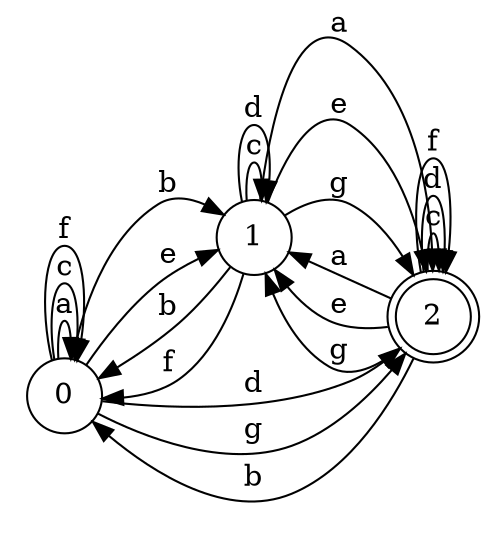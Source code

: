 digraph n3_8 {
__start0 [label="" shape="none"];

rankdir=LR;
size="8,5";

s0 [style="filled", color="black", fillcolor="white" shape="circle", label="0"];
s1 [style="filled", color="black", fillcolor="white" shape="circle", label="1"];
s2 [style="rounded,filled", color="black", fillcolor="white" shape="doublecircle", label="2"];
s0 -> s0 [label="a"];
s0 -> s1 [label="b"];
s0 -> s0 [label="c"];
s0 -> s2 [label="d"];
s0 -> s1 [label="e"];
s0 -> s0 [label="f"];
s0 -> s2 [label="g"];
s1 -> s2 [label="a"];
s1 -> s0 [label="b"];
s1 -> s1 [label="c"];
s1 -> s1 [label="d"];
s1 -> s2 [label="e"];
s1 -> s0 [label="f"];
s1 -> s2 [label="g"];
s2 -> s1 [label="a"];
s2 -> s0 [label="b"];
s2 -> s2 [label="c"];
s2 -> s2 [label="d"];
s2 -> s1 [label="e"];
s2 -> s2 [label="f"];
s2 -> s1 [label="g"];

}